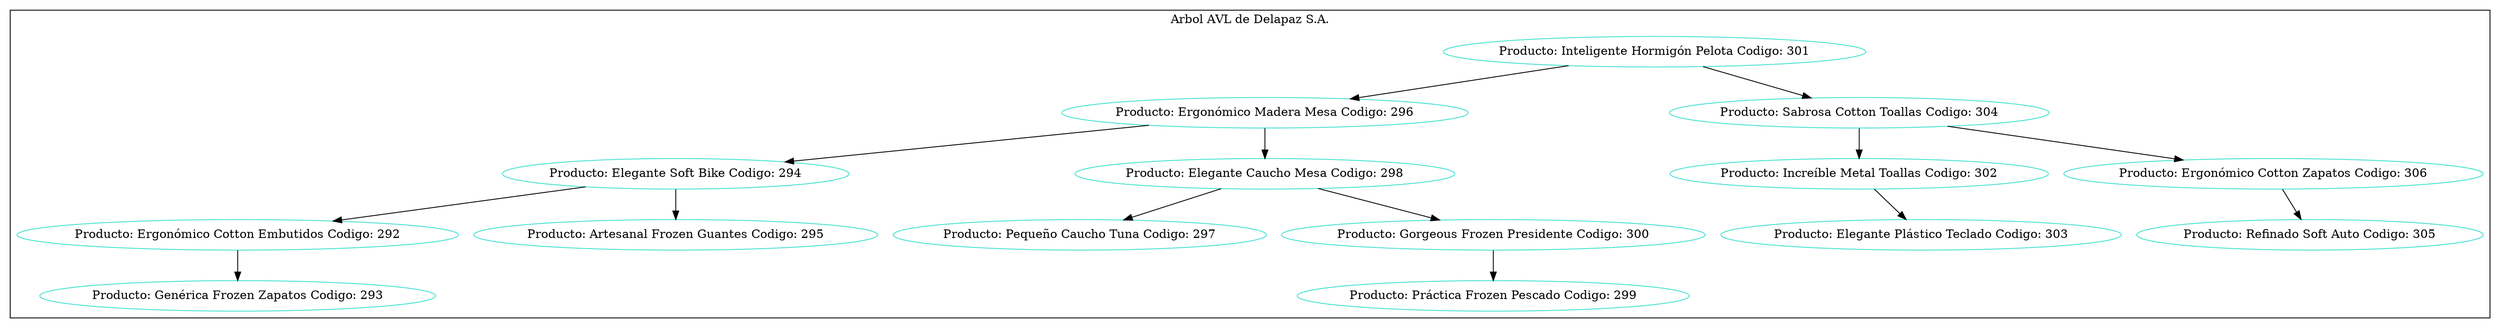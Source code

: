 digraph Hash{
node [color ="turquoise"];
subgraph clusterMarco {label="Arbol AVL de Delapaz S.A.";color=black;
node[label="Producto: Inteligente Hormigón Pelota Codigo: 301"]301;
node[label="Producto: Ergonómico Madera Mesa Codigo: 296"]296;
node[label="Producto: Elegante Soft Bike Codigo: 294"]294;
node[label="Producto: Ergonómico Cotton Embutidos Codigo: 292"]292;
node[label="Producto: Genérica Frozen Zapatos Codigo: 293"]293;
node[label="Producto: Artesanal Frozen Guantes Codigo: 295"]295;
node[label="Producto: Elegante Caucho Mesa Codigo: 298"]298;
node[label="Producto: Pequeño Caucho Tuna Codigo: 297"]297;
node[label="Producto: Gorgeous Frozen Presidente Codigo: 300"]300;
node[label="Producto: Práctica Frozen Pescado Codigo: 299"]299;
node[label="Producto: Sabrosa Cotton Toallas Codigo: 304"]304;
node[label="Producto: Increíble Metal Toallas Codigo: 302"]302;
node[label="Producto: Elegante Plástico Teclado Codigo: 303"]303;
node[label="Producto: Ergonómico Cotton Zapatos Codigo: 306"]306;
node[label="Producto: Refinado Soft Auto Codigo: 305"]305;
292->293;
294->292;
294->295;
296->294;
298->297;
300->299;
298->300;
296->298;
301->296;
302->303;
304->302;
306->305;
304->306;
301->304;
}
}